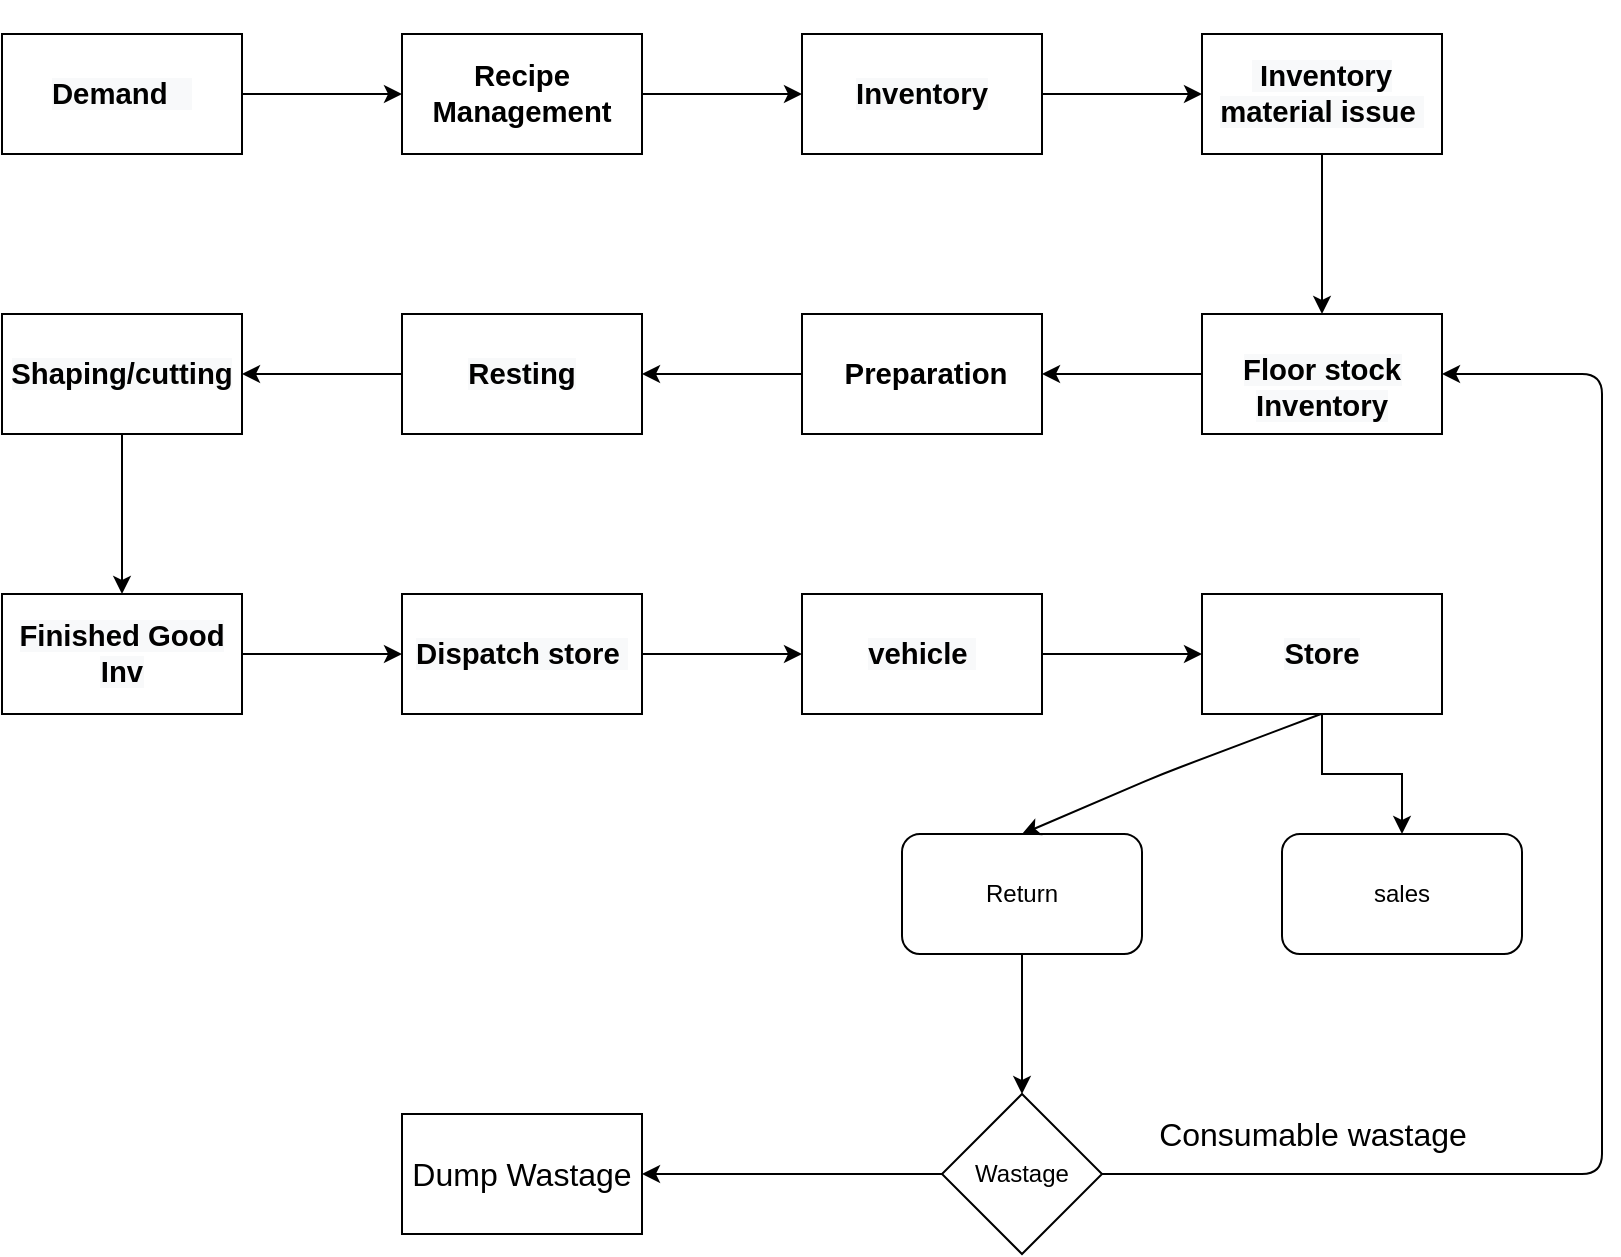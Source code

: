 <mxfile version="14.4.7" type="github">
  <diagram id="pa_J1jttCyDv3Tezh_J-" name="Page-1">
    <mxGraphModel dx="1447" dy="655" grid="1" gridSize="10" guides="1" tooltips="1" connect="1" arrows="1" fold="1" page="1" pageScale="1" pageWidth="850" pageHeight="1100" math="0" shadow="0">
      <root>
        <mxCell id="0" />
        <mxCell id="1" parent="0" />
        <mxCell id="OQCx6HwjrYdtlKmRk0sn-5" value="" style="edgeStyle=orthogonalEdgeStyle;rounded=0;orthogonalLoop=1;jettySize=auto;html=1;" parent="1" source="OQCx6HwjrYdtlKmRk0sn-3" target="OQCx6HwjrYdtlKmRk0sn-4" edge="1">
          <mxGeometry relative="1" as="geometry" />
        </mxCell>
        <mxCell id="OQCx6HwjrYdtlKmRk0sn-3" value="&#xa;&#xa;&lt;span style=&quot;color: rgb(0, 0, 0); font-family: arial; font-size: 14.667px; font-style: normal; font-weight: 700; letter-spacing: normal; text-align: left; text-indent: 0px; text-transform: none; word-spacing: 0px; background-color: rgb(248, 249, 250); display: inline; float: none;&quot;&gt;Demand&amp;nbsp; &amp;nbsp;&lt;/span&gt;&#xa;&#xa;" style="rounded=0;whiteSpace=wrap;html=1;" parent="1" vertex="1">
          <mxGeometry x="80" y="340" width="120" height="60" as="geometry" />
        </mxCell>
        <mxCell id="OQCx6HwjrYdtlKmRk0sn-7" value="" style="edgeStyle=orthogonalEdgeStyle;rounded=0;orthogonalLoop=1;jettySize=auto;html=1;" parent="1" source="OQCx6HwjrYdtlKmRk0sn-4" edge="1">
          <mxGeometry relative="1" as="geometry">
            <mxPoint x="480" y="370" as="targetPoint" />
          </mxGeometry>
        </mxCell>
        <mxCell id="OQCx6HwjrYdtlKmRk0sn-4" value="&lt;span style=&quot;font-family: &amp;#34;arial&amp;#34; ; font-size: 14.667px ; font-weight: 700 ; text-align: left&quot;&gt;Recipe Management&lt;/span&gt;" style="rounded=0;whiteSpace=wrap;html=1;" parent="1" vertex="1">
          <mxGeometry x="280" y="340" width="120" height="60" as="geometry" />
        </mxCell>
        <mxCell id="OQCx6HwjrYdtlKmRk0sn-10" value="" style="edgeStyle=orthogonalEdgeStyle;rounded=0;orthogonalLoop=1;jettySize=auto;html=1;" parent="1" source="OQCx6HwjrYdtlKmRk0sn-8" target="OQCx6HwjrYdtlKmRk0sn-9" edge="1">
          <mxGeometry relative="1" as="geometry" />
        </mxCell>
        <mxCell id="OQCx6HwjrYdtlKmRk0sn-8" value="&#xa;&#xa;&lt;span style=&quot;color: rgb(0, 0, 0); font-family: arial; font-size: 14.667px; font-style: normal; font-weight: 700; letter-spacing: normal; text-align: left; text-indent: 0px; text-transform: none; word-spacing: 0px; background-color: rgb(248, 249, 250); display: inline; float: none;&quot;&gt;Inventory&lt;/span&gt;&#xa;&#xa;" style="rounded=0;whiteSpace=wrap;html=1;" parent="1" vertex="1">
          <mxGeometry x="480" y="340" width="120" height="60" as="geometry" />
        </mxCell>
        <mxCell id="OQCx6HwjrYdtlKmRk0sn-12" value="" style="edgeStyle=orthogonalEdgeStyle;rounded=0;orthogonalLoop=1;jettySize=auto;html=1;" parent="1" source="OQCx6HwjrYdtlKmRk0sn-9" target="OQCx6HwjrYdtlKmRk0sn-11" edge="1">
          <mxGeometry relative="1" as="geometry" />
        </mxCell>
        <mxCell id="OQCx6HwjrYdtlKmRk0sn-9" value="&#xa;&#xa;&lt;span style=&quot;color: rgb(0, 0, 0); font-family: arial; font-size: 14.667px; font-style: normal; font-weight: 700; letter-spacing: normal; text-align: left; text-indent: 0px; text-transform: none; word-spacing: 0px; background-color: rgb(248, 249, 250); display: inline; float: none;&quot;&gt;&lt;span&gt;&amp;nbsp;&lt;/span&gt;Inventory material issue&amp;nbsp;&lt;/span&gt;&#xa;&#xa;" style="whiteSpace=wrap;html=1;rounded=0;" parent="1" vertex="1">
          <mxGeometry x="680" y="340" width="120" height="60" as="geometry" />
        </mxCell>
        <mxCell id="OQCx6HwjrYdtlKmRk0sn-14" value="" style="edgeStyle=orthogonalEdgeStyle;rounded=0;orthogonalLoop=1;jettySize=auto;html=1;" parent="1" source="OQCx6HwjrYdtlKmRk0sn-11" target="OQCx6HwjrYdtlKmRk0sn-13" edge="1">
          <mxGeometry relative="1" as="geometry" />
        </mxCell>
        <mxCell id="OQCx6HwjrYdtlKmRk0sn-11" value="&lt;br&gt;&lt;span style=&quot;color: rgb(0 , 0 , 0) ; font-family: &amp;#34;arial&amp;#34; ; font-size: 14.667px ; font-style: normal ; font-weight: 700 ; letter-spacing: normal ; text-align: left ; text-indent: 0px ; text-transform: none ; word-spacing: 0px ; background-color: rgb(248 , 249 , 250) ; display: inline ; float: none&quot;&gt;Floor stock Inventory&lt;/span&gt;" style="whiteSpace=wrap;html=1;rounded=0;verticalAlign=middle;" parent="1" vertex="1">
          <mxGeometry x="680" y="480" width="120" height="60" as="geometry" />
        </mxCell>
        <mxCell id="OQCx6HwjrYdtlKmRk0sn-16" value="" style="edgeStyle=orthogonalEdgeStyle;rounded=0;orthogonalLoop=1;jettySize=auto;html=1;" parent="1" source="OQCx6HwjrYdtlKmRk0sn-13" target="OQCx6HwjrYdtlKmRk0sn-15" edge="1">
          <mxGeometry relative="1" as="geometry" />
        </mxCell>
        <mxCell id="OQCx6HwjrYdtlKmRk0sn-13" value="&lt;span style=&quot;font-family: &amp;#34;arial&amp;#34; ; font-size: 14.667px ; font-weight: 700 ; text-align: left&quot;&gt;&amp;nbsp;Preparation&lt;/span&gt;" style="whiteSpace=wrap;html=1;rounded=0;" parent="1" vertex="1">
          <mxGeometry x="480" y="480" width="120" height="60" as="geometry" />
        </mxCell>
        <mxCell id="OQCx6HwjrYdtlKmRk0sn-20" value="" style="edgeStyle=orthogonalEdgeStyle;rounded=0;orthogonalLoop=1;jettySize=auto;html=1;" parent="1" source="OQCx6HwjrYdtlKmRk0sn-15" target="OQCx6HwjrYdtlKmRk0sn-19" edge="1">
          <mxGeometry relative="1" as="geometry" />
        </mxCell>
        <mxCell id="OQCx6HwjrYdtlKmRk0sn-15" value="&#xa;&#xa;&lt;span style=&quot;color: rgb(0, 0, 0); font-family: arial; font-size: 14.667px; font-style: normal; font-weight: 700; letter-spacing: normal; text-align: left; text-indent: 0px; text-transform: none; word-spacing: 0px; background-color: rgb(248, 249, 250); display: inline; float: none;&quot;&gt;Resting&lt;/span&gt;&#xa;&#xa;" style="whiteSpace=wrap;html=1;rounded=0;" parent="1" vertex="1">
          <mxGeometry x="280" y="480" width="120" height="60" as="geometry" />
        </mxCell>
        <mxCell id="OQCx6HwjrYdtlKmRk0sn-22" value="" style="edgeStyle=orthogonalEdgeStyle;rounded=0;orthogonalLoop=1;jettySize=auto;html=1;" parent="1" source="OQCx6HwjrYdtlKmRk0sn-19" target="OQCx6HwjrYdtlKmRk0sn-21" edge="1">
          <mxGeometry relative="1" as="geometry" />
        </mxCell>
        <mxCell id="OQCx6HwjrYdtlKmRk0sn-19" value="&#xa;&#xa;&lt;span style=&quot;color: rgb(0, 0, 0); font-family: arial; font-size: 14.667px; font-style: normal; font-weight: 700; letter-spacing: normal; text-align: left; text-indent: 0px; text-transform: none; word-spacing: 0px; background-color: rgb(248, 249, 250); display: inline; float: none;&quot;&gt;Shaping/cutting&lt;/span&gt;&#xa;&#xa;" style="whiteSpace=wrap;html=1;rounded=0;" parent="1" vertex="1">
          <mxGeometry x="80" y="480" width="120" height="60" as="geometry" />
        </mxCell>
        <mxCell id="OQCx6HwjrYdtlKmRk0sn-24" value="" style="edgeStyle=orthogonalEdgeStyle;rounded=0;orthogonalLoop=1;jettySize=auto;html=1;" parent="1" source="OQCx6HwjrYdtlKmRk0sn-21" target="OQCx6HwjrYdtlKmRk0sn-23" edge="1">
          <mxGeometry relative="1" as="geometry" />
        </mxCell>
        <mxCell id="OQCx6HwjrYdtlKmRk0sn-21" value="&#xa;&#xa;&lt;span style=&quot;color: rgb(0, 0, 0); font-family: arial; font-size: 14.667px; font-style: normal; font-weight: 700; letter-spacing: normal; text-align: left; text-indent: 0px; text-transform: none; word-spacing: 0px; background-color: rgb(248, 249, 250); display: inline; float: none;&quot;&gt;Finished Good Inv&lt;/span&gt;&#xa;&#xa;" style="whiteSpace=wrap;html=1;rounded=0;" parent="1" vertex="1">
          <mxGeometry x="80" y="620" width="120" height="60" as="geometry" />
        </mxCell>
        <mxCell id="OQCx6HwjrYdtlKmRk0sn-26" value="" style="edgeStyle=orthogonalEdgeStyle;rounded=0;orthogonalLoop=1;jettySize=auto;html=1;" parent="1" source="OQCx6HwjrYdtlKmRk0sn-23" target="OQCx6HwjrYdtlKmRk0sn-25" edge="1">
          <mxGeometry relative="1" as="geometry" />
        </mxCell>
        <mxCell id="OQCx6HwjrYdtlKmRk0sn-23" value="&#xa;&#xa;&lt;span style=&quot;color: rgb(0, 0, 0); font-family: arial; font-size: 14.667px; font-style: normal; font-weight: 700; letter-spacing: normal; text-align: left; text-indent: 0px; text-transform: none; word-spacing: 0px; background-color: rgb(248, 249, 250); display: inline; float: none;&quot;&gt;Dispatch store&lt;span&gt;&amp;nbsp;&lt;/span&gt;&lt;/span&gt;&#xa;&#xa;" style="whiteSpace=wrap;html=1;rounded=0;" parent="1" vertex="1">
          <mxGeometry x="280" y="620" width="120" height="60" as="geometry" />
        </mxCell>
        <mxCell id="OQCx6HwjrYdtlKmRk0sn-28" value="" style="edgeStyle=orthogonalEdgeStyle;rounded=0;orthogonalLoop=1;jettySize=auto;html=1;" parent="1" source="OQCx6HwjrYdtlKmRk0sn-25" target="OQCx6HwjrYdtlKmRk0sn-27" edge="1">
          <mxGeometry relative="1" as="geometry" />
        </mxCell>
        <mxCell id="OQCx6HwjrYdtlKmRk0sn-25" value="&#xa;&#xa;&lt;span style=&quot;color: rgb(0, 0, 0); font-family: arial; font-size: 14.667px; font-style: normal; font-weight: 700; letter-spacing: normal; text-align: left; text-indent: 0px; text-transform: none; word-spacing: 0px; background-color: rgb(248, 249, 250); display: inline; float: none;&quot;&gt;vehicle&lt;span&gt;&amp;nbsp;&lt;/span&gt;&lt;/span&gt;&#xa;&#xa;" style="whiteSpace=wrap;html=1;rounded=0;" parent="1" vertex="1">
          <mxGeometry x="480" y="620" width="120" height="60" as="geometry" />
        </mxCell>
        <mxCell id="OQCx6HwjrYdtlKmRk0sn-34" value="" style="edgeStyle=orthogonalEdgeStyle;rounded=0;orthogonalLoop=1;jettySize=auto;html=1;" parent="1" source="OQCx6HwjrYdtlKmRk0sn-27" target="OQCx6HwjrYdtlKmRk0sn-30" edge="1">
          <mxGeometry relative="1" as="geometry" />
        </mxCell>
        <mxCell id="OQCx6HwjrYdtlKmRk0sn-27" value="&#xa;&#xa;&lt;span style=&quot;color: rgb(0, 0, 0); font-family: arial; font-size: 14.667px; font-style: normal; font-weight: 700; letter-spacing: normal; text-align: left; text-indent: 0px; text-transform: none; word-spacing: 0px; background-color: rgb(248, 249, 250); display: inline; float: none;&quot;&gt;Store&lt;/span&gt;&#xa;&#xa;" style="whiteSpace=wrap;html=1;rounded=0;" parent="1" vertex="1">
          <mxGeometry x="680" y="620" width="120" height="60" as="geometry" />
        </mxCell>
        <mxCell id="OQCx6HwjrYdtlKmRk0sn-32" value="" style="edgeStyle=orthogonalEdgeStyle;rounded=0;orthogonalLoop=1;jettySize=auto;html=1;" parent="1" source="OQCx6HwjrYdtlKmRk0sn-29" edge="1">
          <mxGeometry relative="1" as="geometry">
            <mxPoint x="590.0" y="870" as="targetPoint" />
          </mxGeometry>
        </mxCell>
        <mxCell id="OQCx6HwjrYdtlKmRk0sn-29" value="Return" style="rounded=1;whiteSpace=wrap;html=1;" parent="1" vertex="1">
          <mxGeometry x="530" y="740" width="120" height="60" as="geometry" />
        </mxCell>
        <mxCell id="OQCx6HwjrYdtlKmRk0sn-30" value="sales" style="rounded=1;whiteSpace=wrap;html=1;" parent="1" vertex="1">
          <mxGeometry x="720" y="740" width="120" height="60" as="geometry" />
        </mxCell>
        <mxCell id="OQCx6HwjrYdtlKmRk0sn-33" value="" style="endArrow=classic;html=1;entryX=0.5;entryY=0;entryDx=0;entryDy=0;" parent="1" target="OQCx6HwjrYdtlKmRk0sn-29" edge="1">
          <mxGeometry width="50" height="50" relative="1" as="geometry">
            <mxPoint x="739.5" y="680" as="sourcePoint" />
            <mxPoint x="739.5" y="750" as="targetPoint" />
            <Array as="points">
              <mxPoint x="660" y="710" />
            </Array>
          </mxGeometry>
        </mxCell>
        <mxCell id="OQCx6HwjrYdtlKmRk0sn-35" value="" style="endArrow=classic;html=1;entryX=1;entryY=0.5;entryDx=0;entryDy=0;exitX=1;exitY=0.5;exitDx=0;exitDy=0;" parent="1" target="OQCx6HwjrYdtlKmRk0sn-11" edge="1" source="6NpN5yZNVCy-dEcJfy31-2">
          <mxGeometry width="50" height="50" relative="1" as="geometry">
            <mxPoint x="650" y="910" as="sourcePoint" />
            <mxPoint x="700" y="860" as="targetPoint" />
            <Array as="points">
              <mxPoint x="880" y="910" />
              <mxPoint x="880" y="710" />
              <mxPoint x="880" y="510" />
            </Array>
          </mxGeometry>
        </mxCell>
        <mxCell id="6NpN5yZNVCy-dEcJfy31-5" value="" style="edgeStyle=orthogonalEdgeStyle;rounded=0;orthogonalLoop=1;jettySize=auto;html=1;fontSize=16;" edge="1" parent="1" source="6NpN5yZNVCy-dEcJfy31-2" target="6NpN5yZNVCy-dEcJfy31-4">
          <mxGeometry relative="1" as="geometry" />
        </mxCell>
        <mxCell id="6NpN5yZNVCy-dEcJfy31-2" value="Wastage" style="rhombus;whiteSpace=wrap;html=1;" vertex="1" parent="1">
          <mxGeometry x="550" y="870" width="80" height="80" as="geometry" />
        </mxCell>
        <mxCell id="6NpN5yZNVCy-dEcJfy31-3" value="Consumable wastage" style="text;html=1;align=center;verticalAlign=middle;resizable=0;points=[];autosize=1;fontSize=16;" vertex="1" parent="1">
          <mxGeometry x="650" y="880" width="170" height="20" as="geometry" />
        </mxCell>
        <mxCell id="6NpN5yZNVCy-dEcJfy31-4" value="&lt;font style=&quot;font-size: 16px&quot;&gt;Dump Wastage&lt;/font&gt;" style="whiteSpace=wrap;html=1;" vertex="1" parent="1">
          <mxGeometry x="280" y="880" width="120" height="60" as="geometry" />
        </mxCell>
      </root>
    </mxGraphModel>
  </diagram>
</mxfile>
